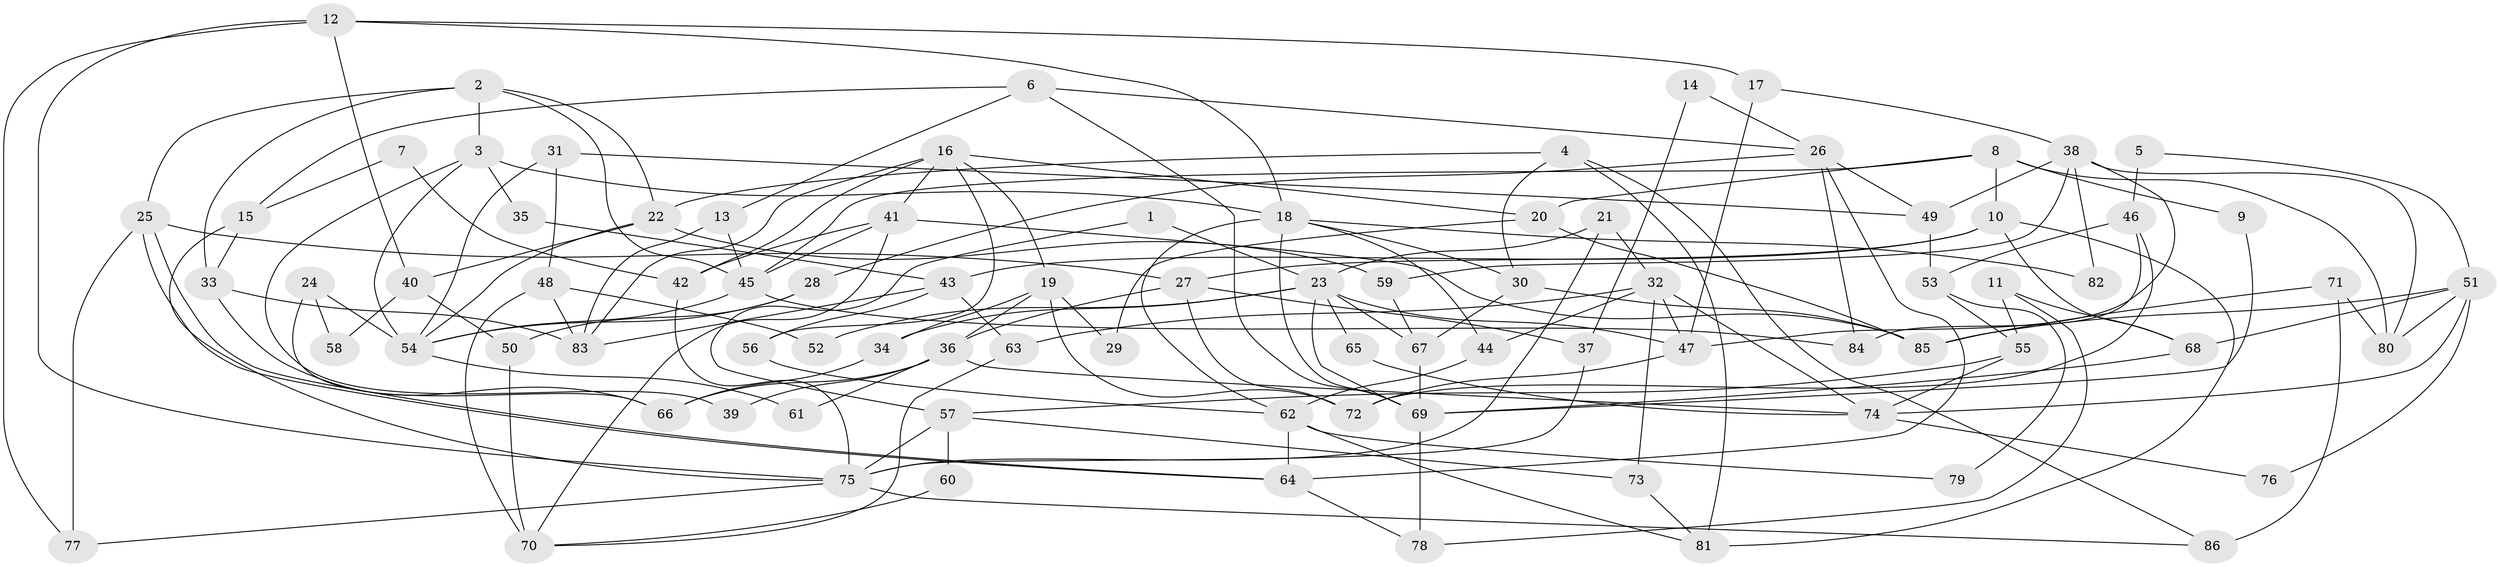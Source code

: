 // coarse degree distribution, {2: 0.12727272727272726, 8: 0.12727272727272726, 10: 0.01818181818181818, 6: 0.23636363636363636, 5: 0.14545454545454545, 4: 0.12727272727272726, 7: 0.05454545454545454, 3: 0.16363636363636364}
// Generated by graph-tools (version 1.1) at 2025/52/02/27/25 19:52:05]
// undirected, 86 vertices, 172 edges
graph export_dot {
graph [start="1"]
  node [color=gray90,style=filled];
  1;
  2;
  3;
  4;
  5;
  6;
  7;
  8;
  9;
  10;
  11;
  12;
  13;
  14;
  15;
  16;
  17;
  18;
  19;
  20;
  21;
  22;
  23;
  24;
  25;
  26;
  27;
  28;
  29;
  30;
  31;
  32;
  33;
  34;
  35;
  36;
  37;
  38;
  39;
  40;
  41;
  42;
  43;
  44;
  45;
  46;
  47;
  48;
  49;
  50;
  51;
  52;
  53;
  54;
  55;
  56;
  57;
  58;
  59;
  60;
  61;
  62;
  63;
  64;
  65;
  66;
  67;
  68;
  69;
  70;
  71;
  72;
  73;
  74;
  75;
  76;
  77;
  78;
  79;
  80;
  81;
  82;
  83;
  84;
  85;
  86;
  1 -- 23;
  1 -- 57;
  2 -- 33;
  2 -- 3;
  2 -- 22;
  2 -- 25;
  2 -- 45;
  3 -- 18;
  3 -- 54;
  3 -- 35;
  3 -- 39;
  4 -- 22;
  4 -- 30;
  4 -- 81;
  4 -- 86;
  5 -- 51;
  5 -- 46;
  6 -- 69;
  6 -- 13;
  6 -- 15;
  6 -- 26;
  7 -- 15;
  7 -- 42;
  8 -- 45;
  8 -- 10;
  8 -- 9;
  8 -- 20;
  8 -- 80;
  9 -- 69;
  10 -- 27;
  10 -- 43;
  10 -- 68;
  10 -- 81;
  11 -- 78;
  11 -- 68;
  11 -- 55;
  12 -- 77;
  12 -- 18;
  12 -- 17;
  12 -- 40;
  12 -- 75;
  13 -- 83;
  13 -- 45;
  14 -- 26;
  14 -- 37;
  15 -- 75;
  15 -- 33;
  16 -- 20;
  16 -- 19;
  16 -- 41;
  16 -- 42;
  16 -- 56;
  16 -- 83;
  17 -- 38;
  17 -- 47;
  18 -- 69;
  18 -- 62;
  18 -- 30;
  18 -- 44;
  18 -- 82;
  19 -- 72;
  19 -- 34;
  19 -- 29;
  19 -- 36;
  20 -- 85;
  20 -- 29;
  21 -- 23;
  21 -- 32;
  21 -- 75;
  22 -- 54;
  22 -- 40;
  22 -- 59;
  23 -- 69;
  23 -- 47;
  23 -- 34;
  23 -- 52;
  23 -- 65;
  23 -- 67;
  24 -- 54;
  24 -- 66;
  24 -- 58;
  25 -- 64;
  25 -- 64;
  25 -- 27;
  25 -- 77;
  26 -- 64;
  26 -- 28;
  26 -- 49;
  26 -- 84;
  27 -- 36;
  27 -- 37;
  27 -- 72;
  28 -- 54;
  28 -- 50;
  30 -- 85;
  30 -- 67;
  31 -- 49;
  31 -- 48;
  31 -- 54;
  32 -- 73;
  32 -- 74;
  32 -- 44;
  32 -- 47;
  32 -- 63;
  33 -- 83;
  33 -- 66;
  34 -- 66;
  35 -- 43;
  36 -- 74;
  36 -- 39;
  36 -- 61;
  36 -- 66;
  37 -- 75;
  38 -- 59;
  38 -- 47;
  38 -- 49;
  38 -- 80;
  38 -- 82;
  40 -- 50;
  40 -- 58;
  41 -- 42;
  41 -- 45;
  41 -- 70;
  41 -- 85;
  42 -- 75;
  43 -- 63;
  43 -- 56;
  43 -- 83;
  44 -- 62;
  45 -- 54;
  45 -- 84;
  46 -- 84;
  46 -- 72;
  46 -- 53;
  47 -- 72;
  48 -- 83;
  48 -- 70;
  48 -- 52;
  49 -- 53;
  50 -- 70;
  51 -- 85;
  51 -- 80;
  51 -- 68;
  51 -- 74;
  51 -- 76;
  53 -- 55;
  53 -- 79;
  54 -- 61;
  55 -- 57;
  55 -- 74;
  56 -- 62;
  57 -- 75;
  57 -- 60;
  57 -- 73;
  59 -- 67;
  60 -- 70;
  62 -- 81;
  62 -- 64;
  62 -- 79;
  63 -- 70;
  64 -- 78;
  65 -- 74;
  67 -- 69;
  68 -- 69;
  69 -- 78;
  71 -- 80;
  71 -- 86;
  71 -- 85;
  73 -- 81;
  74 -- 76;
  75 -- 77;
  75 -- 86;
}
